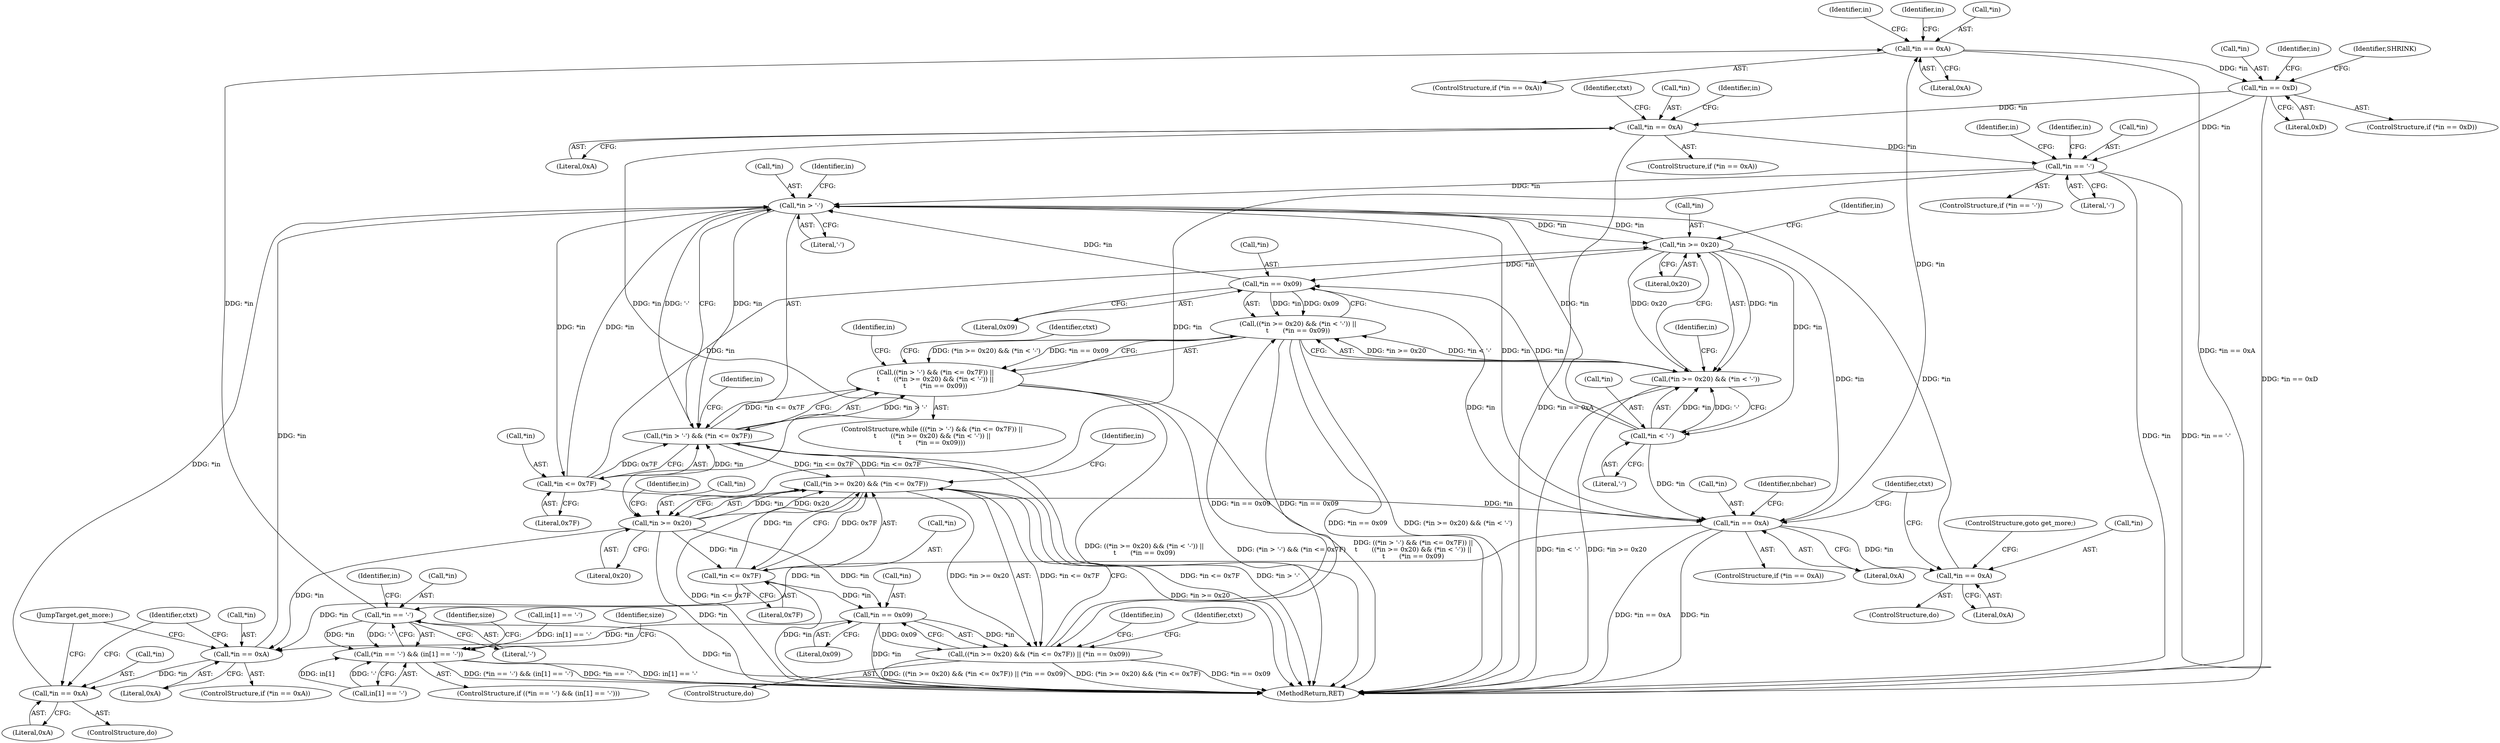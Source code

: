 digraph "0_Chrome_d0947db40187f4708c58e64cbd6013faf9eddeed_8@pointer" {
"1000433" [label="(Call,*in == 0xA)"];
"1000250" [label="(Call,*in == 0xA)"];
"1000215" [label="(Call,*in > '-')"];
"1000200" [label="(Call,*in == 0xA)"];
"1000178" [label="(Call,*in == 0xA)"];
"1000620" [label="(Call,*in == 0x09)"];
"1000612" [label="(Call,*in >= 0x20)"];
"1000502" [label="(Call,*in == '-')"];
"1000454" [label="(Call,*in == 0xD)"];
"1000433" [label="(Call,*in == 0xA)"];
"1000313" [label="(Call,*in == '-')"];
"1000462" [label="(Call,*in == 0xA)"];
"1000616" [label="(Call,*in <= 0x7F)"];
"1000272" [label="(Call,*in == 0xA)"];
"1000225" [label="(Call,*in >= 0x20)"];
"1000219" [label="(Call,*in <= 0x7F)"];
"1000233" [label="(Call,*in == 0x09)"];
"1000229" [label="(Call,*in < '-')"];
"1000214" [label="(Call,(*in > '-') && (*in <= 0x7F))"];
"1000213" [label="(Call,((*in > '-') && (*in <= 0x7F)) ||\n\t       ((*in >= 0x20) && (*in < '-')) ||\n\t       (*in == 0x09))"];
"1000611" [label="(Call,(*in >= 0x20) && (*in <= 0x7F))"];
"1000610" [label="(Call,((*in >= 0x20) && (*in <= 0x7F)) || (*in == 0x09))"];
"1000223" [label="(Call,((*in >= 0x20) && (*in < '-')) ||\n\t       (*in == 0x09))"];
"1000224" [label="(Call,(*in >= 0x20) && (*in < '-'))"];
"1000312" [label="(Call,(*in == '-') && (in[1] == '-'))"];
"1000457" [label="(Literal,0xD)"];
"1000227" [label="(Identifier,in)"];
"1000316" [label="(Literal,'-')"];
"1000615" [label="(Literal,0x20)"];
"1000465" [label="(Literal,0xA)"];
"1000461" [label="(ControlStructure,if (*in == 0xA))"];
"1000218" [label="(Literal,'-')"];
"1000463" [label="(Call,*in)"];
"1000625" [label="(Identifier,ctxt)"];
"1000317" [label="(Call,in[1] == '-')"];
"1000219" [label="(Call,*in <= 0x7F)"];
"1000177" [label="(ControlStructure,if (*in == 0xA))"];
"1000276" [label="(ControlStructure,goto get_more;)"];
"1000272" [label="(Call,*in == 0xA)"];
"1000204" [label="(JumpTarget,get_more:)"];
"1000614" [label="(Identifier,in)"];
"1000329" [label="(Identifier,size)"];
"1000621" [label="(Call,*in)"];
"1000273" [label="(Call,*in)"];
"1000613" [label="(Call,*in)"];
"1000251" [label="(Call,*in)"];
"1000501" [label="(ControlStructure,if (*in == '-'))"];
"1000618" [label="(Identifier,in)"];
"1000253" [label="(Literal,0xA)"];
"1000203" [label="(Literal,0xA)"];
"1000617" [label="(Call,*in)"];
"1000236" [label="(Literal,0x09)"];
"1000491" [label="(Identifier,in)"];
"1000432" [label="(ControlStructure,if (*in == 0xA))"];
"1000612" [label="(Call,*in >= 0x20)"];
"1000225" [label="(Call,*in >= 0x20)"];
"1000433" [label="(Call,*in == 0xA)"];
"1000622" [label="(Identifier,in)"];
"1000323" [label="(Identifier,size)"];
"1000510" [label="(Identifier,in)"];
"1000200" [label="(Call,*in == 0xA)"];
"1000635" [label="(MethodReturn,RET)"];
"1000250" [label="(Call,*in == 0xA)"];
"1000462" [label="(Call,*in == 0xA)"];
"1000232" [label="(Literal,'-')"];
"1000619" [label="(Literal,0x7F)"];
"1000222" [label="(Literal,0x7F)"];
"1000221" [label="(Identifier,in)"];
"1000255" [label="(ControlStructure,do)"];
"1000456" [label="(Identifier,in)"];
"1000314" [label="(Call,*in)"];
"1000502" [label="(Call,*in == '-')"];
"1000188" [label="(Identifier,ctxt)"];
"1000616" [label="(Call,*in <= 0x7F)"];
"1000234" [label="(Call,*in)"];
"1000249" [label="(ControlStructure,if (*in == 0xA))"];
"1000610" [label="(Call,((*in >= 0x20) && (*in <= 0x7F)) || (*in == 0x09))"];
"1000508" [label="(Call,in[1] == '-')"];
"1000226" [label="(Call,*in)"];
"1000503" [label="(Call,*in)"];
"1000233" [label="(Call,*in == 0x09)"];
"1000454" [label="(Call,*in == 0xD)"];
"1000235" [label="(Identifier,in)"];
"1000181" [label="(Literal,0xA)"];
"1000620" [label="(Call,*in == 0x09)"];
"1000180" [label="(Identifier,in)"];
"1000439" [label="(Identifier,in)"];
"1000470" [label="(Identifier,ctxt)"];
"1000436" [label="(Literal,0xA)"];
"1000215" [label="(Call,*in > '-')"];
"1000455" [label="(Call,*in)"];
"1000319" [label="(Identifier,in)"];
"1000231" [label="(Identifier,in)"];
"1000230" [label="(Call,*in)"];
"1000623" [label="(Literal,0x09)"];
"1000214" [label="(Call,(*in > '-') && (*in <= 0x7F))"];
"1000312" [label="(Call,(*in == '-') && (in[1] == '-'))"];
"1000434" [label="(Call,*in)"];
"1000201" [label="(Call,*in)"];
"1000220" [label="(Call,*in)"];
"1000260" [label="(Identifier,ctxt)"];
"1000228" [label="(Literal,0x20)"];
"1000245" [label="(Identifier,ctxt)"];
"1000175" [label="(ControlStructure,do)"];
"1000275" [label="(Literal,0xA)"];
"1000229" [label="(Call,*in < '-')"];
"1000278" [label="(Identifier,nbchar)"];
"1000216" [label="(Call,*in)"];
"1000179" [label="(Call,*in)"];
"1000224" [label="(Call,(*in >= 0x20) && (*in < '-'))"];
"1000453" [label="(ControlStructure,if (*in == 0xD))"];
"1000311" [label="(ControlStructure,if ((*in == '-') && (in[1] == '-')))"];
"1000239" [label="(Identifier,in)"];
"1000178" [label="(Call,*in == 0xA)"];
"1000213" [label="(Call,((*in > '-') && (*in <= 0x7F)) ||\n\t       ((*in >= 0x20) && (*in < '-')) ||\n\t       (*in == 0x09))"];
"1000313" [label="(Call,*in == '-')"];
"1000212" [label="(ControlStructure,while (((*in > '-') && (*in <= 0x7F)) ||\n\t       ((*in >= 0x20) && (*in < '-')) ||\n\t       (*in == 0x09)))"];
"1000460" [label="(Identifier,in)"];
"1000505" [label="(Literal,'-')"];
"1000492" [label="(Identifier,SHRINK)"];
"1000223" [label="(Call,((*in >= 0x20) && (*in < '-')) ||\n\t       (*in == 0x09))"];
"1000611" [label="(Call,(*in >= 0x20) && (*in <= 0x7F))"];
"1000183" [label="(ControlStructure,do)"];
"1000433" -> "1000432"  [label="AST: "];
"1000433" -> "1000436"  [label="CFG: "];
"1000434" -> "1000433"  [label="AST: "];
"1000436" -> "1000433"  [label="AST: "];
"1000439" -> "1000433"  [label="CFG: "];
"1000456" -> "1000433"  [label="CFG: "];
"1000433" -> "1000635"  [label="DDG: *in == 0xA"];
"1000250" -> "1000433"  [label="DDG: *in"];
"1000313" -> "1000433"  [label="DDG: *in"];
"1000433" -> "1000454"  [label="DDG: *in"];
"1000250" -> "1000249"  [label="AST: "];
"1000250" -> "1000253"  [label="CFG: "];
"1000251" -> "1000250"  [label="AST: "];
"1000253" -> "1000250"  [label="AST: "];
"1000260" -> "1000250"  [label="CFG: "];
"1000278" -> "1000250"  [label="CFG: "];
"1000250" -> "1000635"  [label="DDG: *in"];
"1000250" -> "1000635"  [label="DDG: *in == 0xA"];
"1000215" -> "1000250"  [label="DDG: *in"];
"1000225" -> "1000250"  [label="DDG: *in"];
"1000233" -> "1000250"  [label="DDG: *in"];
"1000229" -> "1000250"  [label="DDG: *in"];
"1000219" -> "1000250"  [label="DDG: *in"];
"1000250" -> "1000272"  [label="DDG: *in"];
"1000250" -> "1000313"  [label="DDG: *in"];
"1000215" -> "1000214"  [label="AST: "];
"1000215" -> "1000218"  [label="CFG: "];
"1000216" -> "1000215"  [label="AST: "];
"1000218" -> "1000215"  [label="AST: "];
"1000221" -> "1000215"  [label="CFG: "];
"1000214" -> "1000215"  [label="CFG: "];
"1000215" -> "1000214"  [label="DDG: *in"];
"1000215" -> "1000214"  [label="DDG: '-'"];
"1000200" -> "1000215"  [label="DDG: *in"];
"1000178" -> "1000215"  [label="DDG: *in"];
"1000272" -> "1000215"  [label="DDG: *in"];
"1000225" -> "1000215"  [label="DDG: *in"];
"1000502" -> "1000215"  [label="DDG: *in"];
"1000233" -> "1000215"  [label="DDG: *in"];
"1000229" -> "1000215"  [label="DDG: *in"];
"1000219" -> "1000215"  [label="DDG: *in"];
"1000215" -> "1000219"  [label="DDG: *in"];
"1000215" -> "1000225"  [label="DDG: *in"];
"1000200" -> "1000183"  [label="AST: "];
"1000200" -> "1000203"  [label="CFG: "];
"1000201" -> "1000200"  [label="AST: "];
"1000203" -> "1000200"  [label="AST: "];
"1000188" -> "1000200"  [label="CFG: "];
"1000204" -> "1000200"  [label="CFG: "];
"1000178" -> "1000200"  [label="DDG: *in"];
"1000178" -> "1000177"  [label="AST: "];
"1000178" -> "1000181"  [label="CFG: "];
"1000179" -> "1000178"  [label="AST: "];
"1000181" -> "1000178"  [label="AST: "];
"1000188" -> "1000178"  [label="CFG: "];
"1000204" -> "1000178"  [label="CFG: "];
"1000620" -> "1000178"  [label="DDG: *in"];
"1000612" -> "1000178"  [label="DDG: *in"];
"1000616" -> "1000178"  [label="DDG: *in"];
"1000620" -> "1000610"  [label="AST: "];
"1000620" -> "1000623"  [label="CFG: "];
"1000621" -> "1000620"  [label="AST: "];
"1000623" -> "1000620"  [label="AST: "];
"1000610" -> "1000620"  [label="CFG: "];
"1000620" -> "1000635"  [label="DDG: *in"];
"1000620" -> "1000610"  [label="DDG: *in"];
"1000620" -> "1000610"  [label="DDG: 0x09"];
"1000612" -> "1000620"  [label="DDG: *in"];
"1000616" -> "1000620"  [label="DDG: *in"];
"1000612" -> "1000611"  [label="AST: "];
"1000612" -> "1000615"  [label="CFG: "];
"1000613" -> "1000612"  [label="AST: "];
"1000615" -> "1000612"  [label="AST: "];
"1000618" -> "1000612"  [label="CFG: "];
"1000611" -> "1000612"  [label="CFG: "];
"1000612" -> "1000635"  [label="DDG: *in"];
"1000612" -> "1000611"  [label="DDG: *in"];
"1000612" -> "1000611"  [label="DDG: 0x20"];
"1000502" -> "1000612"  [label="DDG: *in"];
"1000462" -> "1000612"  [label="DDG: *in"];
"1000612" -> "1000616"  [label="DDG: *in"];
"1000502" -> "1000501"  [label="AST: "];
"1000502" -> "1000505"  [label="CFG: "];
"1000503" -> "1000502"  [label="AST: "];
"1000505" -> "1000502"  [label="AST: "];
"1000614" -> "1000502"  [label="CFG: "];
"1000510" -> "1000502"  [label="CFG: "];
"1000502" -> "1000635"  [label="DDG: *in"];
"1000502" -> "1000635"  [label="DDG: *in == '-'"];
"1000454" -> "1000502"  [label="DDG: *in"];
"1000462" -> "1000502"  [label="DDG: *in"];
"1000454" -> "1000453"  [label="AST: "];
"1000454" -> "1000457"  [label="CFG: "];
"1000455" -> "1000454"  [label="AST: "];
"1000457" -> "1000454"  [label="AST: "];
"1000460" -> "1000454"  [label="CFG: "];
"1000492" -> "1000454"  [label="CFG: "];
"1000454" -> "1000635"  [label="DDG: *in == 0xD"];
"1000454" -> "1000462"  [label="DDG: *in"];
"1000313" -> "1000312"  [label="AST: "];
"1000313" -> "1000316"  [label="CFG: "];
"1000314" -> "1000313"  [label="AST: "];
"1000316" -> "1000313"  [label="AST: "];
"1000319" -> "1000313"  [label="CFG: "];
"1000312" -> "1000313"  [label="CFG: "];
"1000313" -> "1000635"  [label="DDG: *in"];
"1000313" -> "1000312"  [label="DDG: *in"];
"1000313" -> "1000312"  [label="DDG: '-'"];
"1000462" -> "1000461"  [label="AST: "];
"1000462" -> "1000465"  [label="CFG: "];
"1000463" -> "1000462"  [label="AST: "];
"1000465" -> "1000462"  [label="AST: "];
"1000470" -> "1000462"  [label="CFG: "];
"1000491" -> "1000462"  [label="CFG: "];
"1000462" -> "1000635"  [label="DDG: *in == 0xA"];
"1000616" -> "1000611"  [label="AST: "];
"1000616" -> "1000619"  [label="CFG: "];
"1000617" -> "1000616"  [label="AST: "];
"1000619" -> "1000616"  [label="AST: "];
"1000611" -> "1000616"  [label="CFG: "];
"1000616" -> "1000635"  [label="DDG: *in"];
"1000616" -> "1000611"  [label="DDG: *in"];
"1000616" -> "1000611"  [label="DDG: 0x7F"];
"1000272" -> "1000255"  [label="AST: "];
"1000272" -> "1000275"  [label="CFG: "];
"1000273" -> "1000272"  [label="AST: "];
"1000275" -> "1000272"  [label="AST: "];
"1000260" -> "1000272"  [label="CFG: "];
"1000276" -> "1000272"  [label="CFG: "];
"1000225" -> "1000224"  [label="AST: "];
"1000225" -> "1000228"  [label="CFG: "];
"1000226" -> "1000225"  [label="AST: "];
"1000228" -> "1000225"  [label="AST: "];
"1000231" -> "1000225"  [label="CFG: "];
"1000224" -> "1000225"  [label="CFG: "];
"1000225" -> "1000224"  [label="DDG: *in"];
"1000225" -> "1000224"  [label="DDG: 0x20"];
"1000219" -> "1000225"  [label="DDG: *in"];
"1000225" -> "1000229"  [label="DDG: *in"];
"1000225" -> "1000233"  [label="DDG: *in"];
"1000219" -> "1000214"  [label="AST: "];
"1000219" -> "1000222"  [label="CFG: "];
"1000220" -> "1000219"  [label="AST: "];
"1000222" -> "1000219"  [label="AST: "];
"1000214" -> "1000219"  [label="CFG: "];
"1000219" -> "1000214"  [label="DDG: *in"];
"1000219" -> "1000214"  [label="DDG: 0x7F"];
"1000233" -> "1000223"  [label="AST: "];
"1000233" -> "1000236"  [label="CFG: "];
"1000234" -> "1000233"  [label="AST: "];
"1000236" -> "1000233"  [label="AST: "];
"1000223" -> "1000233"  [label="CFG: "];
"1000233" -> "1000223"  [label="DDG: *in"];
"1000233" -> "1000223"  [label="DDG: 0x09"];
"1000229" -> "1000233"  [label="DDG: *in"];
"1000229" -> "1000224"  [label="AST: "];
"1000229" -> "1000232"  [label="CFG: "];
"1000230" -> "1000229"  [label="AST: "];
"1000232" -> "1000229"  [label="AST: "];
"1000224" -> "1000229"  [label="CFG: "];
"1000229" -> "1000224"  [label="DDG: *in"];
"1000229" -> "1000224"  [label="DDG: '-'"];
"1000214" -> "1000213"  [label="AST: "];
"1000227" -> "1000214"  [label="CFG: "];
"1000213" -> "1000214"  [label="CFG: "];
"1000214" -> "1000635"  [label="DDG: *in <= 0x7F"];
"1000214" -> "1000635"  [label="DDG: *in > '-'"];
"1000214" -> "1000213"  [label="DDG: *in > '-'"];
"1000214" -> "1000213"  [label="DDG: *in <= 0x7F"];
"1000611" -> "1000214"  [label="DDG: *in <= 0x7F"];
"1000214" -> "1000611"  [label="DDG: *in <= 0x7F"];
"1000213" -> "1000212"  [label="AST: "];
"1000213" -> "1000223"  [label="CFG: "];
"1000223" -> "1000213"  [label="AST: "];
"1000239" -> "1000213"  [label="CFG: "];
"1000245" -> "1000213"  [label="CFG: "];
"1000213" -> "1000635"  [label="DDG: ((*in >= 0x20) && (*in < '-')) ||\n\t       (*in == 0x09)"];
"1000213" -> "1000635"  [label="DDG: (*in > '-') && (*in <= 0x7F)"];
"1000213" -> "1000635"  [label="DDG: ((*in > '-') && (*in <= 0x7F)) ||\n\t       ((*in >= 0x20) && (*in < '-')) ||\n\t       (*in == 0x09)"];
"1000223" -> "1000213"  [label="DDG: (*in >= 0x20) && (*in < '-')"];
"1000223" -> "1000213"  [label="DDG: *in == 0x09"];
"1000611" -> "1000610"  [label="AST: "];
"1000622" -> "1000611"  [label="CFG: "];
"1000610" -> "1000611"  [label="CFG: "];
"1000611" -> "1000635"  [label="DDG: *in <= 0x7F"];
"1000611" -> "1000635"  [label="DDG: *in >= 0x20"];
"1000611" -> "1000610"  [label="DDG: *in >= 0x20"];
"1000611" -> "1000610"  [label="DDG: *in <= 0x7F"];
"1000610" -> "1000175"  [label="AST: "];
"1000180" -> "1000610"  [label="CFG: "];
"1000625" -> "1000610"  [label="CFG: "];
"1000610" -> "1000635"  [label="DDG: ((*in >= 0x20) && (*in <= 0x7F)) || (*in == 0x09)"];
"1000610" -> "1000635"  [label="DDG: (*in >= 0x20) && (*in <= 0x7F)"];
"1000610" -> "1000635"  [label="DDG: *in == 0x09"];
"1000610" -> "1000223"  [label="DDG: *in == 0x09"];
"1000223" -> "1000610"  [label="DDG: *in == 0x09"];
"1000223" -> "1000224"  [label="CFG: "];
"1000224" -> "1000223"  [label="AST: "];
"1000223" -> "1000635"  [label="DDG: *in == 0x09"];
"1000223" -> "1000635"  [label="DDG: (*in >= 0x20) && (*in < '-')"];
"1000224" -> "1000223"  [label="DDG: *in >= 0x20"];
"1000224" -> "1000223"  [label="DDG: *in < '-'"];
"1000235" -> "1000224"  [label="CFG: "];
"1000224" -> "1000635"  [label="DDG: *in >= 0x20"];
"1000224" -> "1000635"  [label="DDG: *in < '-'"];
"1000312" -> "1000311"  [label="AST: "];
"1000312" -> "1000317"  [label="CFG: "];
"1000317" -> "1000312"  [label="AST: "];
"1000323" -> "1000312"  [label="CFG: "];
"1000329" -> "1000312"  [label="CFG: "];
"1000312" -> "1000635"  [label="DDG: (*in == '-') && (in[1] == '-')"];
"1000312" -> "1000635"  [label="DDG: *in == '-'"];
"1000312" -> "1000635"  [label="DDG: in[1] == '-'"];
"1000317" -> "1000312"  [label="DDG: in[1]"];
"1000317" -> "1000312"  [label="DDG: '-'"];
"1000508" -> "1000312"  [label="DDG: in[1] == '-'"];
}
